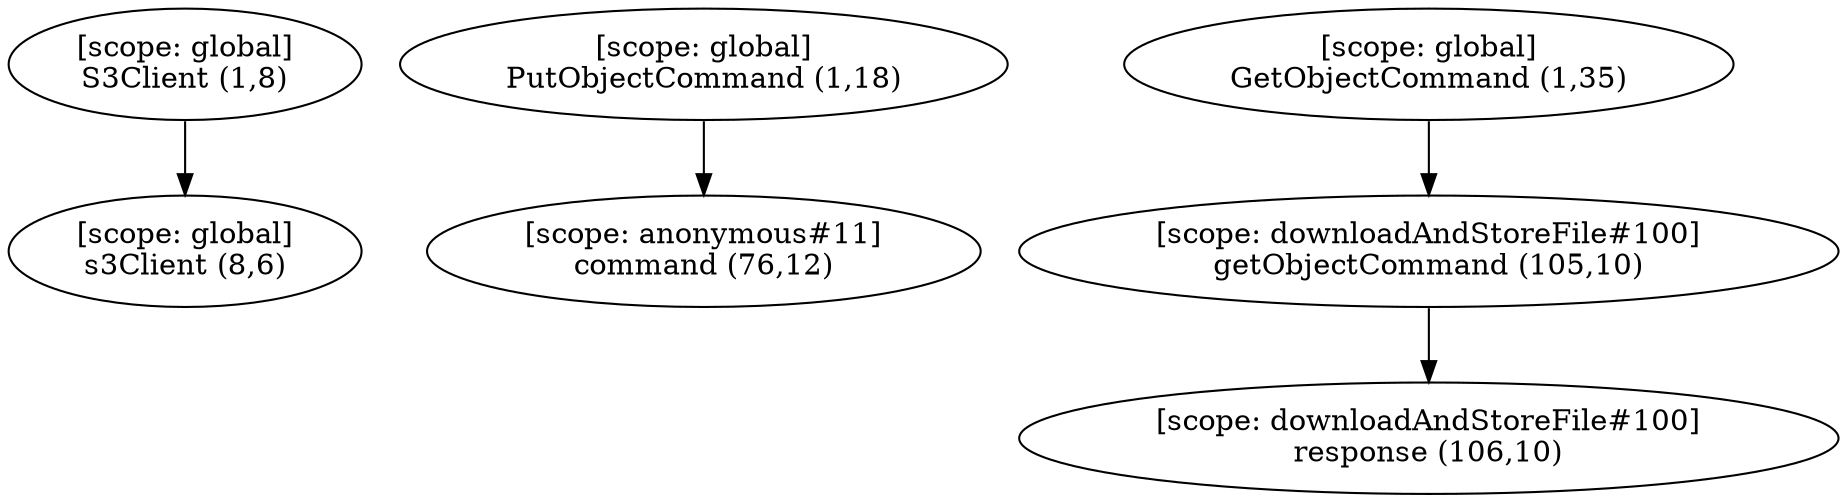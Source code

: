 digraph G {
  graph [ rankdir =TB ];
subgraph global {
  graph [ label = "Scope [global]" ];
  "[scope: global]
S3Client (1,8)";
  "[scope: global]
PutObjectCommand (1,18)";
  "[scope: global]
GetObjectCommand (1,35)";
  "[scope: global]
s3Client (8,6)";
}

subgraph anonymous_11 {
  graph [ label = "Scope [anonymous_11]" ];
  "[scope: anonymous#11]
command (76,12)";
}

subgraph downloadAndStoreFile_100 {
  graph [ label = "Scope [downloadAndStoreFile_100]" ];
  "[scope: downloadAndStoreFile#100]
getObjectCommand (105,10)";
  "[scope: downloadAndStoreFile#100]
response (106,10)";
}

  "[scope: global]
S3Client (1,8)" -> "[scope: global]
s3Client (8,6)";
  "[scope: global]
PutObjectCommand (1,18)" -> "[scope: anonymous#11]
command (76,12)";
  "[scope: global]
GetObjectCommand (1,35)" -> "[scope: downloadAndStoreFile#100]
getObjectCommand (105,10)";
  "[scope: downloadAndStoreFile#100]
getObjectCommand (105,10)" -> "[scope: downloadAndStoreFile#100]
response (106,10)";
}
